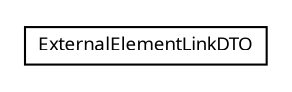 #!/usr/local/bin/dot
#
# Class diagram 
# Generated by UMLGraph version R5_6 (http://www.umlgraph.org/)
#

digraph G {
	edge [fontname="Trebuchet MS",fontsize=10,labelfontname="Trebuchet MS",labelfontsize=10];
	node [fontname="Trebuchet MS",fontsize=10,shape=plaintext];
	nodesep=0.25;
	ranksep=0.5;
	// se.cambio.cds.model.externalElementLink.dto.ExternalElementLinkDTO
	c5403 [label=<<table title="se.cambio.cds.model.externalElementLink.dto.ExternalElementLinkDTO" border="0" cellborder="1" cellspacing="0" cellpadding="2" port="p" href="./ExternalElementLinkDTO.html">
		<tr><td><table border="0" cellspacing="0" cellpadding="1">
<tr><td align="center" balign="center"><font face="Trebuchet MS"> ExternalElementLinkDTO </font></td></tr>
		</table></td></tr>
		</table>>, URL="./ExternalElementLinkDTO.html", fontname="Trebuchet MS", fontcolor="black", fontsize=9.0];
}

